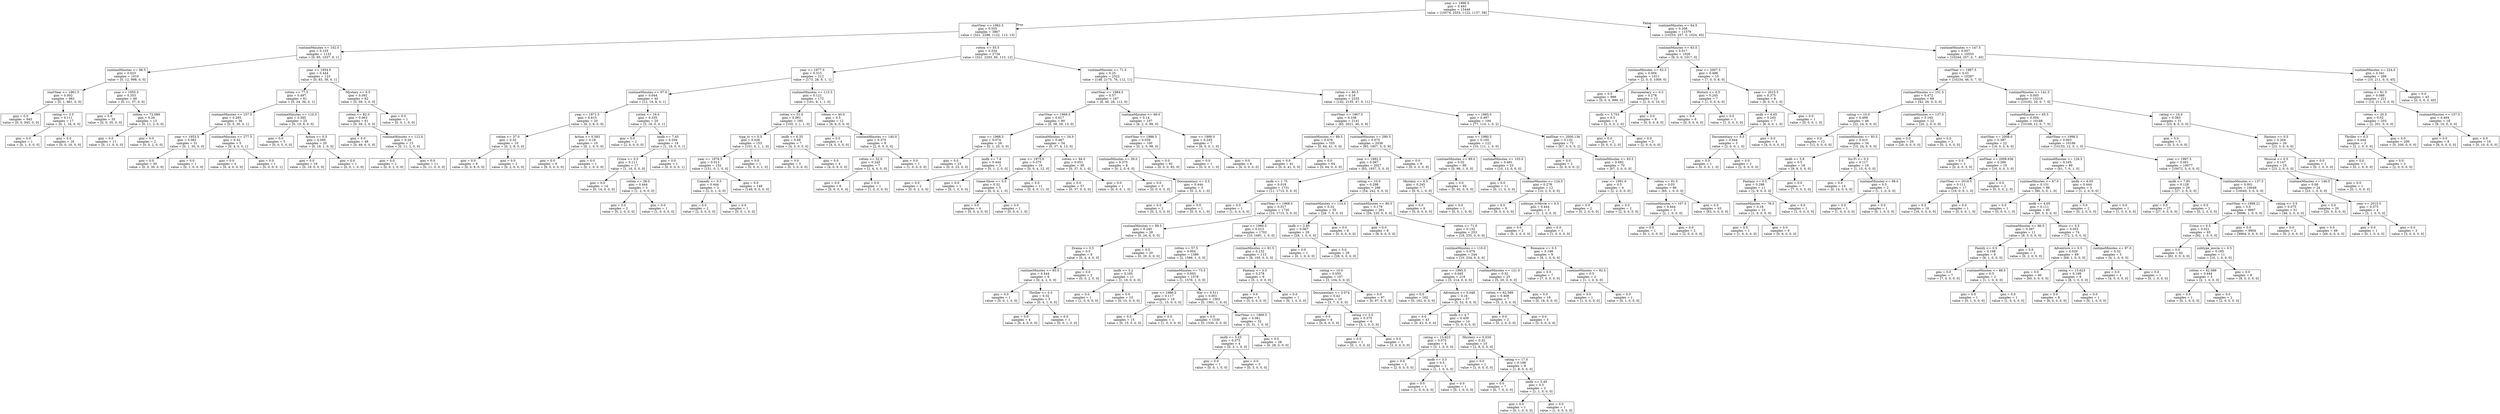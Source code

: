 digraph Tree {
node [shape=box] ;
0 [label="year <= 1996.5\ngini = 0.493\nsamples = 15446\nvalue = [10574, 2555, 1122, 1137, 58]"] ;
1 [label="startYear <= 1962.5\ngini = 0.555\nsamples = 3867\nvalue = [321, 2298, 1122, 113, 13]"] ;
0 -> 1 [labeldistance=2.5, labelangle=45, headlabel="True"] ;
2 [label="runtimeMinutes <= 102.5\ngini = 0.155\nsamples = 1133\nvalue = [0, 95, 1037, 0, 1]"] ;
1 -> 2 ;
3 [label="runtimeMinutes <= 96.5\ngini = 0.023\nsamples = 1010\nvalue = [0, 12, 998, 0, 0]"] ;
2 -> 3 ;
4 [label="startYear <= 1961.5\ngini = 0.002\nsamples = 962\nvalue = [0, 1, 961, 0, 0]"] ;
3 -> 4 ;
5 [label="gini = 0.0\nsamples = 945\nvalue = [0, 0, 945, 0, 0]"] ;
4 -> 5 ;
6 [label="rating <= 3.5\ngini = 0.111\nsamples = 17\nvalue = [0, 1, 16, 0, 0]"] ;
4 -> 6 ;
7 [label="gini = 0.0\nsamples = 1\nvalue = [0, 1, 0, 0, 0]"] ;
6 -> 7 ;
8 [label="gini = 0.0\nsamples = 16\nvalue = [0, 0, 16, 0, 0]"] ;
6 -> 8 ;
9 [label="year <= 1955.5\ngini = 0.353\nsamples = 48\nvalue = [0, 11, 37, 0, 0]"] ;
3 -> 9 ;
10 [label="gini = 0.0\nsamples = 35\nvalue = [0, 0, 35, 0, 0]"] ;
9 -> 10 ;
11 [label="rotten <= 72.089\ngini = 0.26\nsamples = 13\nvalue = [0, 11, 2, 0, 0]"] ;
9 -> 11 ;
12 [label="gini = 0.0\nsamples = 11\nvalue = [0, 11, 0, 0, 0]"] ;
11 -> 12 ;
13 [label="gini = 0.0\nsamples = 2\nvalue = [0, 0, 2, 0, 0]"] ;
11 -> 13 ;
14 [label="year <= 1954.5\ngini = 0.444\nsamples = 123\nvalue = [0, 83, 39, 0, 1]"] ;
2 -> 14 ;
15 [label="rotten <= 77.5\ngini = 0.497\nsamples = 61\nvalue = [0, 24, 36, 0, 1]"] ;
14 -> 15 ;
16 [label="runtimeMinutes <= 157.5\ngini = 0.285\nsamples = 36\nvalue = [0, 5, 30, 0, 1]"] ;
15 -> 16 ;
17 [label="year <= 1953.5\ngini = 0.062\nsamples = 31\nvalue = [0, 1, 30, 0, 0]"] ;
16 -> 17 ;
18 [label="gini = 0.0\nsamples = 30\nvalue = [0, 0, 30, 0, 0]"] ;
17 -> 18 ;
19 [label="gini = 0.0\nsamples = 1\nvalue = [0, 1, 0, 0, 0]"] ;
17 -> 19 ;
20 [label="runtimeMinutes <= 277.5\ngini = 0.32\nsamples = 5\nvalue = [0, 4, 0, 0, 1]"] ;
16 -> 20 ;
21 [label="gini = 0.0\nsamples = 4\nvalue = [0, 4, 0, 0, 0]"] ;
20 -> 21 ;
22 [label="gini = 0.0\nsamples = 1\nvalue = [0, 0, 0, 0, 1]"] ;
20 -> 22 ;
23 [label="runtimeMinutes <= 110.5\ngini = 0.365\nsamples = 25\nvalue = [0, 19, 6, 0, 0]"] ;
15 -> 23 ;
24 [label="gini = 0.0\nsamples = 5\nvalue = [0, 0, 5, 0, 0]"] ;
23 -> 24 ;
25 [label="Action <= 0.5\ngini = 0.095\nsamples = 20\nvalue = [0, 19, 1, 0, 0]"] ;
23 -> 25 ;
26 [label="gini = 0.0\nsamples = 19\nvalue = [0, 19, 0, 0, 0]"] ;
25 -> 26 ;
27 [label="gini = 0.0\nsamples = 1\nvalue = [0, 0, 1, 0, 0]"] ;
25 -> 27 ;
28 [label="Mystery <= 0.5\ngini = 0.092\nsamples = 62\nvalue = [0, 59, 3, 0, 0]"] ;
14 -> 28 ;
29 [label="rotten <= 82.0\ngini = 0.063\nsamples = 61\nvalue = [0, 59, 2, 0, 0]"] ;
28 -> 29 ;
30 [label="gini = 0.0\nsamples = 48\nvalue = [0, 48, 0, 0, 0]"] ;
29 -> 30 ;
31 [label="runtimeMinutes <= 112.0\ngini = 0.26\nsamples = 13\nvalue = [0, 11, 2, 0, 0]"] ;
29 -> 31 ;
32 [label="gini = 0.0\nsamples = 2\nvalue = [0, 0, 2, 0, 0]"] ;
31 -> 32 ;
33 [label="gini = 0.0\nsamples = 11\nvalue = [0, 11, 0, 0, 0]"] ;
31 -> 33 ;
34 [label="gini = 0.0\nsamples = 1\nvalue = [0, 0, 1, 0, 0]"] ;
28 -> 34 ;
35 [label="rotten <= 55.5\ngini = 0.334\nsamples = 2734\nvalue = [321, 2203, 85, 113, 12]"] ;
1 -> 35 ;
36 [label="year <= 1977.5\ngini = 0.315\nsamples = 212\nvalue = [173, 28, 9, 1, 1]"] ;
35 -> 36 ;
37 [label="runtimeMinutes <= 97.0\ngini = 0.644\nsamples = 40\nvalue = [12, 19, 8, 0, 1]"] ;
36 -> 37 ;
38 [label="year <= 1971.5\ngini = 0.615\nsamples = 20\nvalue = [9, 3, 8, 0, 0]"] ;
37 -> 38 ;
39 [label="rotten <= 37.0\ngini = 0.32\nsamples = 10\nvalue = [0, 2, 8, 0, 0]"] ;
38 -> 39 ;
40 [label="gini = 0.0\nsamples = 8\nvalue = [0, 0, 8, 0, 0]"] ;
39 -> 40 ;
41 [label="gini = 0.0\nsamples = 2\nvalue = [0, 2, 0, 0, 0]"] ;
39 -> 41 ;
42 [label="Action <= 0.583\ngini = 0.18\nsamples = 10\nvalue = [9, 1, 0, 0, 0]"] ;
38 -> 42 ;
43 [label="gini = 0.0\nsamples = 9\nvalue = [9, 0, 0, 0, 0]"] ;
42 -> 43 ;
44 [label="gini = 0.0\nsamples = 1\nvalue = [0, 1, 0, 0, 0]"] ;
42 -> 44 ;
45 [label="rotten <= 19.0\ngini = 0.335\nsamples = 20\nvalue = [3, 16, 0, 0, 1]"] ;
37 -> 45 ;
46 [label="gini = 0.0\nsamples = 2\nvalue = [2, 0, 0, 0, 0]"] ;
45 -> 46 ;
47 [label="imdb <= 7.45\ngini = 0.204\nsamples = 18\nvalue = [1, 16, 0, 0, 1]"] ;
45 -> 47 ;
48 [label="Crime <= 0.5\ngini = 0.111\nsamples = 17\nvalue = [1, 16, 0, 0, 0]"] ;
47 -> 48 ;
49 [label="gini = 0.0\nsamples = 14\nvalue = [0, 14, 0, 0, 0]"] ;
48 -> 49 ;
50 [label="rotten <= 38.0\ngini = 0.444\nsamples = 3\nvalue = [1, 2, 0, 0, 0]"] ;
48 -> 50 ;
51 [label="gini = 0.0\nsamples = 2\nvalue = [0, 2, 0, 0, 0]"] ;
50 -> 51 ;
52 [label="gini = 0.0\nsamples = 1\nvalue = [1, 0, 0, 0, 0]"] ;
50 -> 52 ;
53 [label="gini = 0.0\nsamples = 1\nvalue = [0, 0, 0, 0, 1]"] ;
47 -> 53 ;
54 [label="runtimeMinutes <= 115.5\ngini = 0.121\nsamples = 172\nvalue = [161, 9, 1, 1, 0]"] ;
36 -> 54 ;
55 [label="rotten <= 51.0\ngini = 0.061\nsamples = 160\nvalue = [155, 3, 1, 1, 0]"] ;
54 -> 55 ;
56 [label="type_tv <= 0.5\ngini = 0.026\nsamples = 153\nvalue = [151, 0, 1, 1, 0]"] ;
55 -> 56 ;
57 [label="year <= 1978.5\ngini = 0.013\nsamples = 152\nvalue = [151, 0, 1, 0, 0]"] ;
56 -> 57 ;
58 [label="Comedy <= 0.5\ngini = 0.444\nsamples = 3\nvalue = [2, 0, 1, 0, 0]"] ;
57 -> 58 ;
59 [label="gini = 0.0\nsamples = 2\nvalue = [2, 0, 0, 0, 0]"] ;
58 -> 59 ;
60 [label="gini = 0.0\nsamples = 1\nvalue = [0, 0, 1, 0, 0]"] ;
58 -> 60 ;
61 [label="gini = 0.0\nsamples = 149\nvalue = [149, 0, 0, 0, 0]"] ;
57 -> 61 ;
62 [label="gini = 0.0\nsamples = 1\nvalue = [0, 0, 0, 1, 0]"] ;
56 -> 62 ;
63 [label="imdb <= 6.35\ngini = 0.49\nsamples = 7\nvalue = [4, 3, 0, 0, 0]"] ;
55 -> 63 ;
64 [label="gini = 0.0\nsamples = 3\nvalue = [0, 3, 0, 0, 0]"] ;
63 -> 64 ;
65 [label="gini = 0.0\nsamples = 4\nvalue = [4, 0, 0, 0, 0]"] ;
63 -> 65 ;
66 [label="rotten <= 40.0\ngini = 0.5\nsamples = 12\nvalue = [6, 6, 0, 0, 0]"] ;
54 -> 66 ;
67 [label="gini = 0.0\nsamples = 4\nvalue = [4, 0, 0, 0, 0]"] ;
66 -> 67 ;
68 [label="runtimeMinutes <= 140.0\ngini = 0.375\nsamples = 8\nvalue = [2, 6, 0, 0, 0]"] ;
66 -> 68 ;
69 [label="rotten <= 52.0\ngini = 0.245\nsamples = 7\nvalue = [1, 6, 0, 0, 0]"] ;
68 -> 69 ;
70 [label="gini = 0.0\nsamples = 6\nvalue = [0, 6, 0, 0, 0]"] ;
69 -> 70 ;
71 [label="gini = 0.0\nsamples = 1\nvalue = [1, 0, 0, 0, 0]"] ;
69 -> 71 ;
72 [label="gini = 0.0\nsamples = 1\nvalue = [1, 0, 0, 0, 0]"] ;
68 -> 72 ;
73 [label="runtimeMinutes <= 71.5\ngini = 0.25\nsamples = 2522\nvalue = [148, 2175, 76, 112, 11]"] ;
35 -> 73 ;
74 [label="startYear <= 1984.5\ngini = 0.57\nsamples = 187\nvalue = [6, 40, 29, 112, 0]"] ;
73 -> 74 ;
75 [label="startYear <= 1969.5\ngini = 0.617\nsamples = 80\nvalue = [0, 38, 29, 13, 0]"] ;
74 -> 75 ;
76 [label="year <= 1968.5\ngini = 0.074\nsamples = 26\nvalue = [0, 1, 25, 0, 0]"] ;
75 -> 76 ;
77 [label="gini = 0.0\nsamples = 23\nvalue = [0, 0, 23, 0, 0]"] ;
76 -> 77 ;
78 [label="imdb <= 7.8\ngini = 0.444\nsamples = 3\nvalue = [0, 1, 2, 0, 0]"] ;
76 -> 78 ;
79 [label="gini = 0.0\nsamples = 2\nvalue = [0, 0, 2, 0, 0]"] ;
78 -> 79 ;
80 [label="gini = 0.0\nsamples = 1\nvalue = [0, 1, 0, 0, 0]"] ;
78 -> 80 ;
81 [label="runtimeMinutes <= 34.0\ngini = 0.467\nsamples = 54\nvalue = [0, 37, 4, 13, 0]"] ;
75 -> 81 ;
82 [label="year <= 1975.0\ngini = 0.375\nsamples = 16\nvalue = [0, 0, 4, 12, 0]"] ;
81 -> 82 ;
83 [label="Game-Show <= 0.5\ngini = 0.32\nsamples = 5\nvalue = [0, 0, 4, 1, 0]"] ;
82 -> 83 ;
84 [label="gini = 0.0\nsamples = 4\nvalue = [0, 0, 4, 0, 0]"] ;
83 -> 84 ;
85 [label="gini = 0.0\nsamples = 1\nvalue = [0, 0, 0, 1, 0]"] ;
83 -> 85 ;
86 [label="gini = 0.0\nsamples = 11\nvalue = [0, 0, 0, 11, 0]"] ;
82 -> 86 ;
87 [label="rotten <= 94.0\ngini = 0.051\nsamples = 38\nvalue = [0, 37, 0, 1, 0]"] ;
81 -> 87 ;
88 [label="gini = 0.0\nsamples = 37\nvalue = [0, 37, 0, 0, 0]"] ;
87 -> 88 ;
89 [label="gini = 0.0\nsamples = 1\nvalue = [0, 0, 0, 1, 0]"] ;
87 -> 89 ;
90 [label="runtimeMinutes <= 66.0\ngini = 0.14\nsamples = 107\nvalue = [6, 2, 0, 99, 0]"] ;
74 -> 90 ;
91 [label="startYear <= 1986.5\ngini = 0.039\nsamples = 100\nvalue = [0, 2, 0, 98, 0]"] ;
90 -> 91 ;
92 [label="runtimeMinutes <= 39.0\ngini = 0.375\nsamples = 8\nvalue = [0, 2, 0, 6, 0]"] ;
91 -> 92 ;
93 [label="gini = 0.0\nsamples = 5\nvalue = [0, 0, 0, 5, 0]"] ;
92 -> 93 ;
94 [label="Documentary <= 0.5\ngini = 0.444\nsamples = 3\nvalue = [0, 2, 0, 1, 0]"] ;
92 -> 94 ;
95 [label="gini = 0.0\nsamples = 2\nvalue = [0, 2, 0, 0, 0]"] ;
94 -> 95 ;
96 [label="gini = 0.0\nsamples = 1\nvalue = [0, 0, 0, 1, 0]"] ;
94 -> 96 ;
97 [label="gini = 0.0\nsamples = 92\nvalue = [0, 0, 0, 92, 0]"] ;
91 -> 97 ;
98 [label="year <= 1990.0\ngini = 0.245\nsamples = 7\nvalue = [6, 0, 0, 1, 0]"] ;
90 -> 98 ;
99 [label="gini = 0.0\nsamples = 1\nvalue = [0, 0, 0, 1, 0]"] ;
98 -> 99 ;
100 [label="gini = 0.0\nsamples = 6\nvalue = [6, 0, 0, 0, 0]"] ;
98 -> 100 ;
101 [label="rotten <= 80.5\ngini = 0.16\nsamples = 2335\nvalue = [142, 2135, 47, 0, 11]"] ;
73 -> 101 ;
102 [label="startYear <= 1967.5\ngini = 0.108\nsamples = 2141\nvalue = [65, 2021, 46, 0, 9]"] ;
101 -> 102 ;
103 [label="runtimeMinutes <= 89.5\ngini = 0.476\nsamples = 105\nvalue = [0, 64, 41, 0, 0]"] ;
102 -> 103 ;
104 [label="gini = 0.0\nsamples = 41\nvalue = [0, 0, 41, 0, 0]"] ;
103 -> 104 ;
105 [label="gini = 0.0\nsamples = 64\nvalue = [0, 64, 0, 0, 0]"] ;
103 -> 105 ;
106 [label="runtimeMinutes <= 280.5\ngini = 0.075\nsamples = 2036\nvalue = [65, 1957, 5, 0, 9]"] ;
102 -> 106 ;
107 [label="year <= 1992.5\ngini = 0.067\nsamples = 2027\nvalue = [65, 1957, 5, 0, 0]"] ;
106 -> 107 ;
108 [label="imdb <= 1.75\ngini = 0.018\nsamples = 1731\nvalue = [11, 1715, 5, 0, 0]"] ;
107 -> 108 ;
109 [label="gini = 0.0\nsamples = 1\nvalue = [1, 0, 0, 0, 0]"] ;
108 -> 109 ;
110 [label="startYear <= 1968.5\ngini = 0.017\nsamples = 1730\nvalue = [10, 1715, 5, 0, 0]"] ;
108 -> 110 ;
111 [label="runtimeMinutes <= 89.5\ngini = 0.245\nsamples = 28\nvalue = [0, 24, 4, 0, 0]"] ;
110 -> 111 ;
112 [label="Drama <= 0.5\ngini = 0.5\nsamples = 8\nvalue = [0, 4, 4, 0, 0]"] ;
111 -> 112 ;
113 [label="runtimeMinutes <= 85.5\ngini = 0.444\nsamples = 6\nvalue = [0, 4, 2, 0, 0]"] ;
112 -> 113 ;
114 [label="gini = 0.0\nsamples = 1\nvalue = [0, 0, 1, 0, 0]"] ;
113 -> 114 ;
115 [label="Thriller <= 0.5\ngini = 0.32\nsamples = 5\nvalue = [0, 4, 1, 0, 0]"] ;
113 -> 115 ;
116 [label="gini = 0.0\nsamples = 4\nvalue = [0, 4, 0, 0, 0]"] ;
115 -> 116 ;
117 [label="gini = 0.0\nsamples = 1\nvalue = [0, 0, 1, 0, 0]"] ;
115 -> 117 ;
118 [label="gini = 0.0\nsamples = 2\nvalue = [0, 0, 2, 0, 0]"] ;
112 -> 118 ;
119 [label="gini = 0.0\nsamples = 20\nvalue = [0, 20, 0, 0, 0]"] ;
111 -> 119 ;
120 [label="year <= 1990.5\ngini = 0.013\nsamples = 1702\nvalue = [10, 1691, 1, 0, 0]"] ;
110 -> 120 ;
121 [label="rotten <= 57.5\ngini = 0.004\nsamples = 1589\nvalue = [2, 1586, 1, 0, 0]"] ;
120 -> 121 ;
122 [label="imdb <= 5.2\ngini = 0.165\nsamples = 11\nvalue = [1, 10, 0, 0, 0]"] ;
121 -> 122 ;
123 [label="gini = 0.0\nsamples = 1\nvalue = [1, 0, 0, 0, 0]"] ;
122 -> 123 ;
124 [label="gini = 0.0\nsamples = 10\nvalue = [0, 10, 0, 0, 0]"] ;
122 -> 124 ;
125 [label="runtimeMinutes <= 73.5\ngini = 0.003\nsamples = 1578\nvalue = [1, 1576, 1, 0, 0]"] ;
121 -> 125 ;
126 [label="year <= 1986.5\ngini = 0.117\nsamples = 16\nvalue = [1, 15, 0, 0, 0]"] ;
125 -> 126 ;
127 [label="gini = 0.0\nsamples = 15\nvalue = [0, 15, 0, 0, 0]"] ;
126 -> 127 ;
128 [label="gini = 0.0\nsamples = 1\nvalue = [1, 0, 0, 0, 0]"] ;
126 -> 128 ;
129 [label="War <= 0.511\ngini = 0.001\nsamples = 1562\nvalue = [0, 1561, 1, 0, 0]"] ;
125 -> 129 ;
130 [label="gini = 0.0\nsamples = 1530\nvalue = [0, 1530, 0, 0, 0]"] ;
129 -> 130 ;
131 [label="startYear <= 1969.5\ngini = 0.061\nsamples = 32\nvalue = [0, 31, 1, 0, 0]"] ;
129 -> 131 ;
132 [label="imdb <= 5.25\ngini = 0.375\nsamples = 4\nvalue = [0, 3, 1, 0, 0]"] ;
131 -> 132 ;
133 [label="gini = 0.0\nsamples = 1\nvalue = [0, 0, 1, 0, 0]"] ;
132 -> 133 ;
134 [label="gini = 0.0\nsamples = 3\nvalue = [0, 3, 0, 0, 0]"] ;
132 -> 134 ;
135 [label="gini = 0.0\nsamples = 28\nvalue = [0, 28, 0, 0, 0]"] ;
131 -> 135 ;
136 [label="runtimeMinutes <= 81.5\ngini = 0.132\nsamples = 113\nvalue = [8, 105, 0, 0, 0]"] ;
120 -> 136 ;
137 [label="Fantasy <= 0.5\ngini = 0.278\nsamples = 6\nvalue = [5, 1, 0, 0, 0]"] ;
136 -> 137 ;
138 [label="gini = 0.0\nsamples = 5\nvalue = [5, 0, 0, 0, 0]"] ;
137 -> 138 ;
139 [label="gini = 0.0\nsamples = 1\nvalue = [0, 1, 0, 0, 0]"] ;
137 -> 139 ;
140 [label="rating <= 10.0\ngini = 0.055\nsamples = 107\nvalue = [3, 104, 0, 0, 0]"] ;
136 -> 140 ;
141 [label="Documentary <= 0.074\ngini = 0.42\nsamples = 10\nvalue = [3, 7, 0, 0, 0]"] ;
140 -> 141 ;
142 [label="gini = 0.0\nsamples = 6\nvalue = [0, 6, 0, 0, 0]"] ;
141 -> 142 ;
143 [label="rating <= 3.5\ngini = 0.375\nsamples = 4\nvalue = [3, 1, 0, 0, 0]"] ;
141 -> 143 ;
144 [label="gini = 0.0\nsamples = 1\nvalue = [0, 1, 0, 0, 0]"] ;
143 -> 144 ;
145 [label="gini = 0.0\nsamples = 3\nvalue = [3, 0, 0, 0, 0]"] ;
143 -> 145 ;
146 [label="gini = 0.0\nsamples = 97\nvalue = [0, 97, 0, 0, 0]"] ;
140 -> 146 ;
147 [label="rating <= 10.0\ngini = 0.298\nsamples = 296\nvalue = [54, 242, 0, 0, 0]"] ;
107 -> 147 ;
148 [label="runtimeMinutes <= 115.0\ngini = 0.32\nsamples = 35\nvalue = [28, 7, 0, 0, 0]"] ;
147 -> 148 ;
149 [label="imdb <= 2.85\ngini = 0.067\nsamples = 29\nvalue = [28, 1, 0, 0, 0]"] ;
148 -> 149 ;
150 [label="gini = 0.0\nsamples = 1\nvalue = [0, 1, 0, 0, 0]"] ;
149 -> 150 ;
151 [label="gini = 0.0\nsamples = 28\nvalue = [28, 0, 0, 0, 0]"] ;
149 -> 151 ;
152 [label="gini = 0.0\nsamples = 6\nvalue = [0, 6, 0, 0, 0]"] ;
148 -> 152 ;
153 [label="runtimeMinutes <= 80.5\ngini = 0.179\nsamples = 261\nvalue = [26, 235, 0, 0, 0]"] ;
147 -> 153 ;
154 [label="gini = 0.0\nsamples = 8\nvalue = [8, 0, 0, 0, 0]"] ;
153 -> 154 ;
155 [label="rotten <= 71.0\ngini = 0.132\nsamples = 253\nvalue = [18, 235, 0, 0, 0]"] ;
153 -> 155 ;
156 [label="runtimeMinutes <= 110.0\ngini = 0.079\nsamples = 244\nvalue = [10, 234, 0, 0, 0]"] ;
155 -> 156 ;
157 [label="year <= 1995.5\ngini = 0.045\nsamples = 219\nvalue = [5, 214, 0, 0, 0]"] ;
156 -> 157 ;
158 [label="gini = 0.0\nsamples = 162\nvalue = [0, 162, 0, 0, 0]"] ;
157 -> 158 ;
159 [label="Adventure <= 0.048\ngini = 0.16\nsamples = 57\nvalue = [5, 52, 0, 0, 0]"] ;
157 -> 159 ;
160 [label="gini = 0.0\nsamples = 43\nvalue = [0, 43, 0, 0, 0]"] ;
159 -> 160 ;
161 [label="imdb <= 4.7\ngini = 0.459\nsamples = 14\nvalue = [5, 9, 0, 0, 0]"] ;
159 -> 161 ;
162 [label="rating <= 15.623\ngini = 0.375\nsamples = 4\nvalue = [3, 1, 0, 0, 0]"] ;
161 -> 162 ;
163 [label="gini = 0.0\nsamples = 2\nvalue = [2, 0, 0, 0, 0]"] ;
162 -> 163 ;
164 [label="imdb <= 3.3\ngini = 0.5\nsamples = 2\nvalue = [1, 1, 0, 0, 0]"] ;
162 -> 164 ;
165 [label="gini = 0.0\nsamples = 1\nvalue = [1, 0, 0, 0, 0]"] ;
164 -> 165 ;
166 [label="gini = 0.0\nsamples = 1\nvalue = [0, 1, 0, 0, 0]"] ;
164 -> 166 ;
167 [label="Mystery <= 0.034\ngini = 0.32\nsamples = 10\nvalue = [2, 8, 0, 0, 0]"] ;
161 -> 167 ;
168 [label="gini = 0.0\nsamples = 1\nvalue = [1, 0, 0, 0, 0]"] ;
167 -> 168 ;
169 [label="rating <= 17.0\ngini = 0.198\nsamples = 9\nvalue = [1, 8, 0, 0, 0]"] ;
167 -> 169 ;
170 [label="gini = 0.0\nsamples = 7\nvalue = [0, 7, 0, 0, 0]"] ;
169 -> 170 ;
171 [label="imdb <= 5.45\ngini = 0.5\nsamples = 2\nvalue = [1, 1, 0, 0, 0]"] ;
169 -> 171 ;
172 [label="gini = 0.0\nsamples = 1\nvalue = [0, 1, 0, 0, 0]"] ;
171 -> 172 ;
173 [label="gini = 0.0\nsamples = 1\nvalue = [1, 0, 0, 0, 0]"] ;
171 -> 173 ;
174 [label="runtimeMinutes <= 121.0\ngini = 0.32\nsamples = 25\nvalue = [5, 20, 0, 0, 0]"] ;
156 -> 174 ;
175 [label="rotten <= 62.589\ngini = 0.408\nsamples = 7\nvalue = [5, 2, 0, 0, 0]"] ;
174 -> 175 ;
176 [label="gini = 0.0\nsamples = 2\nvalue = [0, 2, 0, 0, 0]"] ;
175 -> 176 ;
177 [label="gini = 0.0\nsamples = 5\nvalue = [5, 0, 0, 0, 0]"] ;
175 -> 177 ;
178 [label="gini = 0.0\nsamples = 18\nvalue = [0, 18, 0, 0, 0]"] ;
174 -> 178 ;
179 [label="Romance <= 0.5\ngini = 0.198\nsamples = 9\nvalue = [8, 1, 0, 0, 0]"] ;
155 -> 179 ;
180 [label="gini = 0.0\nsamples = 7\nvalue = [7, 0, 0, 0, 0]"] ;
179 -> 180 ;
181 [label="runtimeMinutes <= 92.5\ngini = 0.5\nsamples = 2\nvalue = [1, 1, 0, 0, 0]"] ;
179 -> 181 ;
182 [label="gini = 0.0\nsamples = 1\nvalue = [1, 0, 0, 0, 0]"] ;
181 -> 182 ;
183 [label="gini = 0.0\nsamples = 1\nvalue = [0, 1, 0, 0, 0]"] ;
181 -> 183 ;
184 [label="gini = 0.0\nsamples = 9\nvalue = [0, 0, 0, 0, 9]"] ;
106 -> 184 ;
185 [label="year <= 1985.5\ngini = 0.497\nsamples = 194\nvalue = [77, 114, 1, 0, 2]"] ;
101 -> 185 ;
186 [label="year <= 1980.5\ngini = 0.165\nsamples = 122\nvalue = [10, 111, 1, 0, 0]"] ;
185 -> 186 ;
187 [label="runtimeMinutes <= 89.0\ngini = 0.02\nsamples = 99\nvalue = [0, 98, 1, 0, 0]"] ;
186 -> 187 ;
188 [label="Mystery <= 0.5\ngini = 0.245\nsamples = 7\nvalue = [0, 6, 1, 0, 0]"] ;
187 -> 188 ;
189 [label="gini = 0.0\nsamples = 6\nvalue = [0, 6, 0, 0, 0]"] ;
188 -> 189 ;
190 [label="gini = 0.0\nsamples = 1\nvalue = [0, 0, 1, 0, 0]"] ;
188 -> 190 ;
191 [label="gini = 0.0\nsamples = 92\nvalue = [0, 92, 0, 0, 0]"] ;
187 -> 191 ;
192 [label="runtimeMinutes <= 103.0\ngini = 0.491\nsamples = 23\nvalue = [10, 13, 0, 0, 0]"] ;
186 -> 192 ;
193 [label="gini = 0.0\nsamples = 11\nvalue = [0, 11, 0, 0, 0]"] ;
192 -> 193 ;
194 [label="runtimeMinutes <= 124.5\ngini = 0.278\nsamples = 12\nvalue = [10, 2, 0, 0, 0]"] ;
192 -> 194 ;
195 [label="gini = 0.0\nsamples = 9\nvalue = [9, 0, 0, 0, 0]"] ;
194 -> 195 ;
196 [label="subtype_tvMovie <= 0.5\ngini = 0.444\nsamples = 3\nvalue = [1, 2, 0, 0, 0]"] ;
194 -> 196 ;
197 [label="gini = 0.0\nsamples = 2\nvalue = [0, 2, 0, 0, 0]"] ;
196 -> 197 ;
198 [label="gini = 0.0\nsamples = 1\nvalue = [1, 0, 0, 0, 0]"] ;
196 -> 198 ;
199 [label="endYear <= 2000.136\ngini = 0.132\nsamples = 72\nvalue = [67, 3, 0, 0, 2]"] ;
185 -> 199 ;
200 [label="gini = 0.0\nsamples = 2\nvalue = [0, 0, 0, 0, 2]"] ;
199 -> 200 ;
201 [label="runtimeMinutes <= 83.5\ngini = 0.082\nsamples = 70\nvalue = [67, 3, 0, 0, 0]"] ;
199 -> 201 ;
202 [label="year <= 1991.0\ngini = 0.5\nsamples = 4\nvalue = [2, 2, 0, 0, 0]"] ;
201 -> 202 ;
203 [label="gini = 0.0\nsamples = 2\nvalue = [0, 2, 0, 0, 0]"] ;
202 -> 203 ;
204 [label="gini = 0.0\nsamples = 2\nvalue = [2, 0, 0, 0, 0]"] ;
202 -> 204 ;
205 [label="rotten <= 81.5\ngini = 0.03\nsamples = 66\nvalue = [65, 1, 0, 0, 0]"] ;
201 -> 205 ;
206 [label="runtimeMinutes <= 107.5\ngini = 0.444\nsamples = 3\nvalue = [2, 1, 0, 0, 0]"] ;
205 -> 206 ;
207 [label="gini = 0.0\nsamples = 1\nvalue = [0, 1, 0, 0, 0]"] ;
206 -> 207 ;
208 [label="gini = 0.0\nsamples = 2\nvalue = [2, 0, 0, 0, 0]"] ;
206 -> 208 ;
209 [label="gini = 0.0\nsamples = 63\nvalue = [63, 0, 0, 0, 0]"] ;
205 -> 209 ;
210 [label="runtimeMinutes <= 64.5\ngini = 0.208\nsamples = 11579\nvalue = [10253, 257, 0, 1024, 45]"] ;
0 -> 210 [labeldistance=2.5, labelangle=-45, headlabel="False"] ;
211 [label="runtimeMinutes <= 63.5\ngini = 0.017\nsamples = 1026\nvalue = [9, 0, 0, 1017, 0]"] ;
210 -> 211 ;
212 [label="runtimeMinutes <= 62.5\ngini = 0.004\nsamples = 1011\nvalue = [2, 0, 0, 1009, 0]"] ;
211 -> 212 ;
213 [label="gini = 0.0\nsamples = 999\nvalue = [0, 0, 0, 999, 0]"] ;
212 -> 213 ;
214 [label="Documentary <= 0.5\ngini = 0.278\nsamples = 12\nvalue = [2, 0, 0, 10, 0]"] ;
212 -> 214 ;
215 [label="imdb <= 5.753\ngini = 0.5\nsamples = 4\nvalue = [2, 0, 0, 2, 0]"] ;
214 -> 215 ;
216 [label="gini = 0.0\nsamples = 2\nvalue = [0, 0, 0, 2, 0]"] ;
215 -> 216 ;
217 [label="gini = 0.0\nsamples = 2\nvalue = [2, 0, 0, 0, 0]"] ;
215 -> 217 ;
218 [label="gini = 0.0\nsamples = 8\nvalue = [0, 0, 0, 8, 0]"] ;
214 -> 218 ;
219 [label="year <= 2007.5\ngini = 0.498\nsamples = 15\nvalue = [7, 0, 0, 8, 0]"] ;
211 -> 219 ;
220 [label="History <= 0.5\ngini = 0.245\nsamples = 7\nvalue = [1, 0, 0, 6, 0]"] ;
219 -> 220 ;
221 [label="gini = 0.0\nsamples = 6\nvalue = [0, 0, 0, 6, 0]"] ;
220 -> 221 ;
222 [label="gini = 0.0\nsamples = 1\nvalue = [1, 0, 0, 0, 0]"] ;
220 -> 222 ;
223 [label="year <= 2015.5\ngini = 0.375\nsamples = 8\nvalue = [6, 0, 0, 2, 0]"] ;
219 -> 223 ;
224 [label="imdb <= 6.65\ngini = 0.245\nsamples = 7\nvalue = [6, 0, 0, 1, 0]"] ;
223 -> 224 ;
225 [label="Documentary <= 0.5\ngini = 0.444\nsamples = 3\nvalue = [2, 0, 0, 1, 0]"] ;
224 -> 225 ;
226 [label="gini = 0.0\nsamples = 1\nvalue = [0, 0, 0, 1, 0]"] ;
225 -> 226 ;
227 [label="gini = 0.0\nsamples = 2\nvalue = [2, 0, 0, 0, 0]"] ;
225 -> 227 ;
228 [label="gini = 0.0\nsamples = 4\nvalue = [4, 0, 0, 0, 0]"] ;
224 -> 228 ;
229 [label="gini = 0.0\nsamples = 1\nvalue = [0, 0, 0, 1, 0]"] ;
223 -> 229 ;
230 [label="runtimeMinutes <= 147.5\ngini = 0.057\nsamples = 10553\nvalue = [10244, 257, 0, 7, 45]"] ;
210 -> 230 ;
231 [label="startYear <= 1997.5\ngini = 0.01\nsamples = 10287\nvalue = [10234, 46, 0, 7, 0]"] ;
230 -> 231 ;
232 [label="runtimeMinutes <= 101.5\ngini = 0.472\nsamples = 68\nvalue = [42, 26, 0, 0, 0]"] ;
231 -> 232 ;
233 [label="rating <= 10.0\ngini = 0.499\nsamples = 46\nvalue = [22, 24, 0, 0, 0]"] ;
232 -> 233 ;
234 [label="gini = 0.0\nsamples = 12\nvalue = [12, 0, 0, 0, 0]"] ;
233 -> 234 ;
235 [label="runtimeMinutes <= 93.5\ngini = 0.415\nsamples = 34\nvalue = [10, 24, 0, 0, 0]"] ;
233 -> 235 ;
236 [label="imdb <= 5.8\ngini = 0.5\nsamples = 18\nvalue = [9, 9, 0, 0, 0]"] ;
235 -> 236 ;
237 [label="Fantasy <= 0.5\ngini = 0.298\nsamples = 11\nvalue = [2, 9, 0, 0, 0]"] ;
236 -> 237 ;
238 [label="runtimeMinutes <= 78.5\ngini = 0.18\nsamples = 10\nvalue = [1, 9, 0, 0, 0]"] ;
237 -> 238 ;
239 [label="gini = 0.0\nsamples = 1\nvalue = [1, 0, 0, 0, 0]"] ;
238 -> 239 ;
240 [label="gini = 0.0\nsamples = 9\nvalue = [0, 9, 0, 0, 0]"] ;
238 -> 240 ;
241 [label="gini = 0.0\nsamples = 1\nvalue = [1, 0, 0, 0, 0]"] ;
237 -> 241 ;
242 [label="gini = 0.0\nsamples = 7\nvalue = [7, 0, 0, 0, 0]"] ;
236 -> 242 ;
243 [label="Sci-Fi <= 0.5\ngini = 0.117\nsamples = 16\nvalue = [1, 15, 0, 0, 0]"] ;
235 -> 243 ;
244 [label="gini = 0.0\nsamples = 14\nvalue = [0, 14, 0, 0, 0]"] ;
243 -> 244 ;
245 [label="runtimeMinutes <= 98.0\ngini = 0.5\nsamples = 2\nvalue = [1, 1, 0, 0, 0]"] ;
243 -> 245 ;
246 [label="gini = 0.0\nsamples = 1\nvalue = [1, 0, 0, 0, 0]"] ;
245 -> 246 ;
247 [label="gini = 0.0\nsamples = 1\nvalue = [0, 1, 0, 0, 0]"] ;
245 -> 247 ;
248 [label="runtimeMinutes <= 137.0\ngini = 0.165\nsamples = 22\nvalue = [20, 2, 0, 0, 0]"] ;
232 -> 248 ;
249 [label="gini = 0.0\nsamples = 20\nvalue = [20, 0, 0, 0, 0]"] ;
248 -> 249 ;
250 [label="gini = 0.0\nsamples = 2\nvalue = [0, 2, 0, 0, 0]"] ;
248 -> 250 ;
251 [label="runtimeMinutes <= 141.5\ngini = 0.005\nsamples = 10219\nvalue = [10192, 20, 0, 7, 0]"] ;
231 -> 251 ;
252 [label="runtimeMinutes <= 65.5\ngini = 0.004\nsamples = 10188\nvalue = [10169, 12, 0, 7, 0]"] ;
251 -> 252 ;
253 [label="startYear <= 2008.0\ngini = 0.397\nsamples = 22\nvalue = [16, 0, 0, 6, 0]"] ;
252 -> 253 ;
254 [label="gini = 0.0\nsamples = 3\nvalue = [0, 0, 0, 3, 0]"] ;
253 -> 254 ;
255 [label="endYear <= 2008.636\ngini = 0.266\nsamples = 19\nvalue = [16, 0, 0, 3, 0]"] ;
253 -> 255 ;
256 [label="startYear <= 2016.5\ngini = 0.111\nsamples = 17\nvalue = [16, 0, 0, 1, 0]"] ;
255 -> 256 ;
257 [label="gini = 0.0\nsamples = 16\nvalue = [16, 0, 0, 0, 0]"] ;
256 -> 257 ;
258 [label="gini = 0.0\nsamples = 1\nvalue = [0, 0, 0, 1, 0]"] ;
256 -> 258 ;
259 [label="gini = 0.0\nsamples = 2\nvalue = [0, 0, 0, 2, 0]"] ;
255 -> 259 ;
260 [label="startYear <= 1998.5\ngini = 0.003\nsamples = 10166\nvalue = [10153, 12, 0, 1, 0]"] ;
252 -> 260 ;
261 [label="runtimeMinutes <= 126.5\ngini = 0.165\nsamples = 89\nvalue = [81, 7, 0, 1, 0]"] ;
260 -> 261 ;
262 [label="runtimeMinutes <= 67.0\ngini = 0.131\nsamples = 86\nvalue = [80, 5, 0, 1, 0]"] ;
261 -> 262 ;
263 [label="gini = 0.0\nsamples = 1\nvalue = [0, 0, 0, 1, 0]"] ;
262 -> 263 ;
264 [label="imdb <= 4.05\ngini = 0.111\nsamples = 85\nvalue = [80, 5, 0, 0, 0]"] ;
262 -> 264 ;
265 [label="runtimeMinutes <= 96.5\ngini = 0.397\nsamples = 11\nvalue = [8, 3, 0, 0, 0]"] ;
264 -> 265 ;
266 [label="Family <= 0.5\ngini = 0.198\nsamples = 9\nvalue = [8, 1, 0, 0, 0]"] ;
265 -> 266 ;
267 [label="gini = 0.0\nsamples = 7\nvalue = [7, 0, 0, 0, 0]"] ;
266 -> 267 ;
268 [label="runtimeMinutes <= 88.5\ngini = 0.5\nsamples = 2\nvalue = [1, 1, 0, 0, 0]"] ;
266 -> 268 ;
269 [label="gini = 0.0\nsamples = 1\nvalue = [0, 1, 0, 0, 0]"] ;
268 -> 269 ;
270 [label="gini = 0.0\nsamples = 1\nvalue = [1, 0, 0, 0, 0]"] ;
268 -> 270 ;
271 [label="gini = 0.0\nsamples = 2\nvalue = [0, 2, 0, 0, 0]"] ;
265 -> 271 ;
272 [label="Music <= 0.5\ngini = 0.053\nsamples = 74\nvalue = [72, 2, 0, 0, 0]"] ;
264 -> 272 ;
273 [label="Adventure <= 0.5\ngini = 0.029\nsamples = 69\nvalue = [68, 1, 0, 0, 0]"] ;
272 -> 273 ;
274 [label="gini = 0.0\nsamples = 60\nvalue = [60, 0, 0, 0, 0]"] ;
273 -> 274 ;
275 [label="rating <= 15.623\ngini = 0.198\nsamples = 9\nvalue = [8, 1, 0, 0, 0]"] ;
273 -> 275 ;
276 [label="gini = 0.0\nsamples = 8\nvalue = [8, 0, 0, 0, 0]"] ;
275 -> 276 ;
277 [label="gini = 0.0\nsamples = 1\nvalue = [0, 1, 0, 0, 0]"] ;
275 -> 277 ;
278 [label="runtimeMinutes <= 97.0\ngini = 0.32\nsamples = 5\nvalue = [4, 1, 0, 0, 0]"] ;
272 -> 278 ;
279 [label="gini = 0.0\nsamples = 4\nvalue = [4, 0, 0, 0, 0]"] ;
278 -> 279 ;
280 [label="gini = 0.0\nsamples = 1\nvalue = [0, 1, 0, 0, 0]"] ;
278 -> 280 ;
281 [label="imdb <= 6.05\ngini = 0.444\nsamples = 3\nvalue = [1, 2, 0, 0, 0]"] ;
261 -> 281 ;
282 [label="gini = 0.0\nsamples = 2\nvalue = [0, 2, 0, 0, 0]"] ;
281 -> 282 ;
283 [label="gini = 0.0\nsamples = 1\nvalue = [1, 0, 0, 0, 0]"] ;
281 -> 283 ;
284 [label="year <= 1997.5\ngini = 0.001\nsamples = 10077\nvalue = [10072, 5, 0, 0, 0]"] ;
260 -> 284 ;
285 [label="imdb <= 7.85\ngini = 0.128\nsamples = 29\nvalue = [27, 2, 0, 0, 0]"] ;
284 -> 285 ;
286 [label="gini = 0.0\nsamples = 27\nvalue = [27, 0, 0, 0, 0]"] ;
285 -> 286 ;
287 [label="gini = 0.0\nsamples = 2\nvalue = [0, 2, 0, 0, 0]"] ;
285 -> 287 ;
288 [label="runtimeMinutes <= 137.5\ngini = 0.001\nsamples = 10048\nvalue = [10045, 3, 0, 0, 0]"] ;
284 -> 288 ;
289 [label="startYear <= 1999.21\ngini = 0.0\nsamples = 9997\nvalue = [9996, 1, 0, 0, 0]"] ;
288 -> 289 ;
290 [label="Crime <= 0.5\ngini = 0.021\nsamples = 93\nvalue = [92, 1, 0, 0, 0]"] ;
289 -> 290 ;
291 [label="gini = 0.0\nsamples = 82\nvalue = [82, 0, 0, 0, 0]"] ;
290 -> 291 ;
292 [label="subtype_movie <= 0.5\ngini = 0.165\nsamples = 11\nvalue = [10, 1, 0, 0, 0]"] ;
290 -> 292 ;
293 [label="rotten <= 62.089\ngini = 0.444\nsamples = 3\nvalue = [2, 1, 0, 0, 0]"] ;
292 -> 293 ;
294 [label="gini = 0.0\nsamples = 1\nvalue = [0, 1, 0, 0, 0]"] ;
293 -> 294 ;
295 [label="gini = 0.0\nsamples = 2\nvalue = [2, 0, 0, 0, 0]"] ;
293 -> 295 ;
296 [label="gini = 0.0\nsamples = 8\nvalue = [8, 0, 0, 0, 0]"] ;
292 -> 296 ;
297 [label="gini = 0.0\nsamples = 9904\nvalue = [9904, 0, 0, 0, 0]"] ;
289 -> 297 ;
298 [label="rating <= 3.5\ngini = 0.075\nsamples = 51\nvalue = [49, 2, 0, 0, 0]"] ;
288 -> 298 ;
299 [label="gini = 0.0\nsamples = 2\nvalue = [0, 2, 0, 0, 0]"] ;
298 -> 299 ;
300 [label="gini = 0.0\nsamples = 49\nvalue = [49, 0, 0, 0, 0]"] ;
298 -> 300 ;
301 [label="rating <= 10.0\ngini = 0.383\nsamples = 31\nvalue = [23, 8, 0, 0, 0]"] ;
251 -> 301 ;
302 [label="gini = 0.0\nsamples = 5\nvalue = [0, 5, 0, 0, 0]"] ;
301 -> 302 ;
303 [label="Fantasy <= 0.5\ngini = 0.204\nsamples = 26\nvalue = [23, 3, 0, 0, 0]"] ;
301 -> 303 ;
304 [label="Musical <= 0.5\ngini = 0.147\nsamples = 25\nvalue = [23, 2, 0, 0, 0]"] ;
303 -> 304 ;
305 [label="runtimeMinutes <= 146.5\ngini = 0.08\nsamples = 24\nvalue = [23, 1, 0, 0, 0]"] ;
304 -> 305 ;
306 [label="gini = 0.0\nsamples = 20\nvalue = [20, 0, 0, 0, 0]"] ;
305 -> 306 ;
307 [label="year <= 2015.5\ngini = 0.375\nsamples = 4\nvalue = [3, 1, 0, 0, 0]"] ;
305 -> 307 ;
308 [label="gini = 0.0\nsamples = 1\nvalue = [0, 1, 0, 0, 0]"] ;
307 -> 308 ;
309 [label="gini = 0.0\nsamples = 3\nvalue = [3, 0, 0, 0, 0]"] ;
307 -> 309 ;
310 [label="gini = 0.0\nsamples = 1\nvalue = [0, 1, 0, 0, 0]"] ;
304 -> 310 ;
311 [label="gini = 0.0\nsamples = 1\nvalue = [0, 1, 0, 0, 0]"] ;
303 -> 311 ;
312 [label="runtimeMinutes <= 224.0\ngini = 0.341\nsamples = 266\nvalue = [10, 211, 0, 0, 45]"] ;
230 -> 312 ;
313 [label="rotten <= 81.5\ngini = 0.086\nsamples = 221\nvalue = [10, 211, 0, 0, 0]"] ;
312 -> 313 ;
314 [label="rotten <= 20.5\ngini = 0.02\nsamples = 203\nvalue = [2, 201, 0, 0, 0]"] ;
313 -> 314 ;
315 [label="Thriller <= 0.5\ngini = 0.444\nsamples = 3\nvalue = [2, 1, 0, 0, 0]"] ;
314 -> 315 ;
316 [label="gini = 0.0\nsamples = 1\nvalue = [0, 1, 0, 0, 0]"] ;
315 -> 316 ;
317 [label="gini = 0.0\nsamples = 2\nvalue = [2, 0, 0, 0, 0]"] ;
315 -> 317 ;
318 [label="gini = 0.0\nsamples = 200\nvalue = [0, 200, 0, 0, 0]"] ;
314 -> 318 ;
319 [label="runtimeMinutes <= 157.5\ngini = 0.494\nsamples = 18\nvalue = [8, 10, 0, 0, 0]"] ;
313 -> 319 ;
320 [label="gini = 0.0\nsamples = 8\nvalue = [8, 0, 0, 0, 0]"] ;
319 -> 320 ;
321 [label="gini = 0.0\nsamples = 10\nvalue = [0, 10, 0, 0, 0]"] ;
319 -> 321 ;
322 [label="gini = 0.0\nsamples = 45\nvalue = [0, 0, 0, 0, 45]"] ;
312 -> 322 ;
}